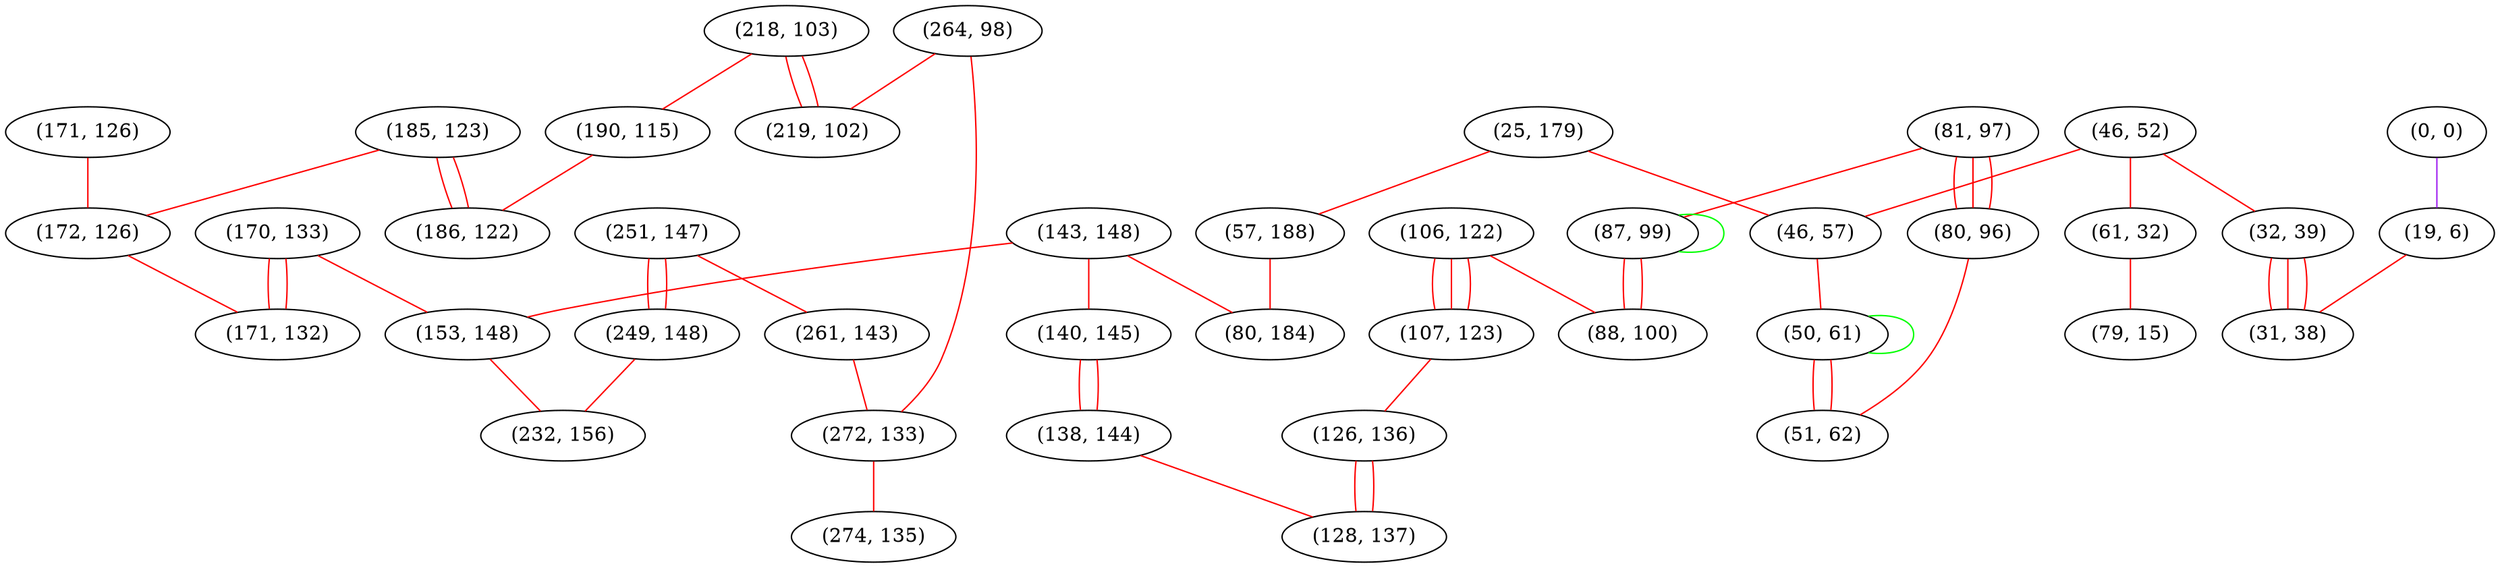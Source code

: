 graph "" {
"(170, 133)";
"(171, 126)";
"(143, 148)";
"(25, 179)";
"(81, 97)";
"(185, 123)";
"(106, 122)";
"(218, 103)";
"(46, 52)";
"(57, 188)";
"(264, 98)";
"(46, 57)";
"(251, 147)";
"(87, 99)";
"(50, 61)";
"(80, 96)";
"(140, 145)";
"(172, 126)";
"(190, 115)";
"(80, 184)";
"(107, 123)";
"(0, 0)";
"(19, 6)";
"(186, 122)";
"(61, 32)";
"(261, 143)";
"(32, 39)";
"(249, 148)";
"(272, 133)";
"(31, 38)";
"(171, 132)";
"(138, 144)";
"(126, 136)";
"(219, 102)";
"(88, 100)";
"(274, 135)";
"(153, 148)";
"(232, 156)";
"(128, 137)";
"(79, 15)";
"(51, 62)";
"(170, 133)" -- "(171, 132)"  [color=red, key=0, weight=1];
"(170, 133)" -- "(171, 132)"  [color=red, key=1, weight=1];
"(170, 133)" -- "(153, 148)"  [color=red, key=0, weight=1];
"(171, 126)" -- "(172, 126)"  [color=red, key=0, weight=1];
"(143, 148)" -- "(80, 184)"  [color=red, key=0, weight=1];
"(143, 148)" -- "(140, 145)"  [color=red, key=0, weight=1];
"(143, 148)" -- "(153, 148)"  [color=red, key=0, weight=1];
"(25, 179)" -- "(46, 57)"  [color=red, key=0, weight=1];
"(25, 179)" -- "(57, 188)"  [color=red, key=0, weight=1];
"(81, 97)" -- "(87, 99)"  [color=red, key=0, weight=1];
"(81, 97)" -- "(80, 96)"  [color=red, key=0, weight=1];
"(81, 97)" -- "(80, 96)"  [color=red, key=1, weight=1];
"(81, 97)" -- "(80, 96)"  [color=red, key=2, weight=1];
"(185, 123)" -- "(172, 126)"  [color=red, key=0, weight=1];
"(185, 123)" -- "(186, 122)"  [color=red, key=0, weight=1];
"(185, 123)" -- "(186, 122)"  [color=red, key=1, weight=1];
"(106, 122)" -- "(107, 123)"  [color=red, key=0, weight=1];
"(106, 122)" -- "(107, 123)"  [color=red, key=1, weight=1];
"(106, 122)" -- "(107, 123)"  [color=red, key=2, weight=1];
"(106, 122)" -- "(88, 100)"  [color=red, key=0, weight=1];
"(218, 103)" -- "(190, 115)"  [color=red, key=0, weight=1];
"(218, 103)" -- "(219, 102)"  [color=red, key=0, weight=1];
"(218, 103)" -- "(219, 102)"  [color=red, key=1, weight=1];
"(46, 52)" -- "(46, 57)"  [color=red, key=0, weight=1];
"(46, 52)" -- "(61, 32)"  [color=red, key=0, weight=1];
"(46, 52)" -- "(32, 39)"  [color=red, key=0, weight=1];
"(57, 188)" -- "(80, 184)"  [color=red, key=0, weight=1];
"(264, 98)" -- "(272, 133)"  [color=red, key=0, weight=1];
"(264, 98)" -- "(219, 102)"  [color=red, key=0, weight=1];
"(46, 57)" -- "(50, 61)"  [color=red, key=0, weight=1];
"(251, 147)" -- "(261, 143)"  [color=red, key=0, weight=1];
"(251, 147)" -- "(249, 148)"  [color=red, key=0, weight=1];
"(251, 147)" -- "(249, 148)"  [color=red, key=1, weight=1];
"(87, 99)" -- "(87, 99)"  [color=green, key=0, weight=2];
"(87, 99)" -- "(88, 100)"  [color=red, key=0, weight=1];
"(87, 99)" -- "(88, 100)"  [color=red, key=1, weight=1];
"(50, 61)" -- "(50, 61)"  [color=green, key=0, weight=2];
"(50, 61)" -- "(51, 62)"  [color=red, key=0, weight=1];
"(50, 61)" -- "(51, 62)"  [color=red, key=1, weight=1];
"(80, 96)" -- "(51, 62)"  [color=red, key=0, weight=1];
"(140, 145)" -- "(138, 144)"  [color=red, key=0, weight=1];
"(140, 145)" -- "(138, 144)"  [color=red, key=1, weight=1];
"(172, 126)" -- "(171, 132)"  [color=red, key=0, weight=1];
"(190, 115)" -- "(186, 122)"  [color=red, key=0, weight=1];
"(107, 123)" -- "(126, 136)"  [color=red, key=0, weight=1];
"(0, 0)" -- "(19, 6)"  [color=purple, key=0, weight=4];
"(19, 6)" -- "(31, 38)"  [color=red, key=0, weight=1];
"(61, 32)" -- "(79, 15)"  [color=red, key=0, weight=1];
"(261, 143)" -- "(272, 133)"  [color=red, key=0, weight=1];
"(32, 39)" -- "(31, 38)"  [color=red, key=0, weight=1];
"(32, 39)" -- "(31, 38)"  [color=red, key=1, weight=1];
"(32, 39)" -- "(31, 38)"  [color=red, key=2, weight=1];
"(249, 148)" -- "(232, 156)"  [color=red, key=0, weight=1];
"(272, 133)" -- "(274, 135)"  [color=red, key=0, weight=1];
"(138, 144)" -- "(128, 137)"  [color=red, key=0, weight=1];
"(126, 136)" -- "(128, 137)"  [color=red, key=0, weight=1];
"(126, 136)" -- "(128, 137)"  [color=red, key=1, weight=1];
"(153, 148)" -- "(232, 156)"  [color=red, key=0, weight=1];
}

